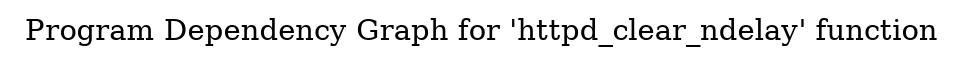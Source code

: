 digraph "Program Dependency Graph for 'httpd_clear_ndelay' function" {
	label="Program Dependency Graph for 'httpd_clear_ndelay' function";

}
